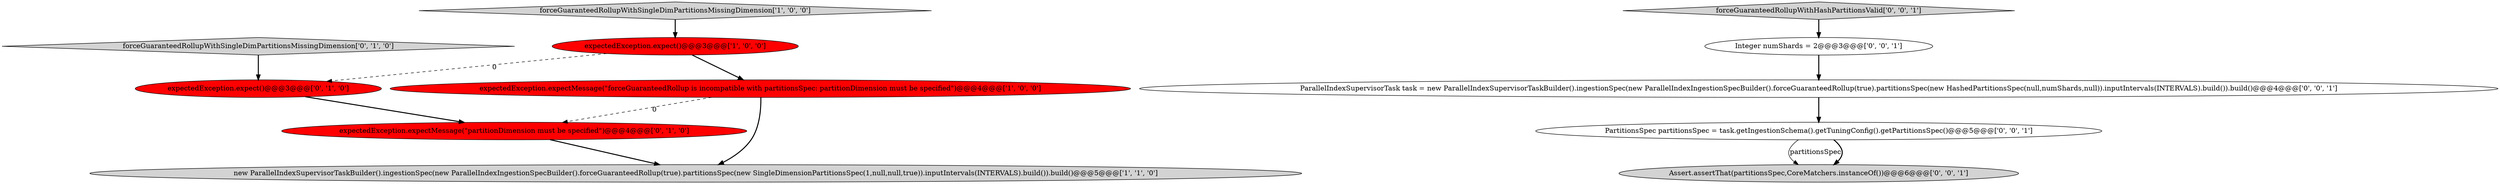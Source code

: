 digraph {
1 [style = filled, label = "new ParallelIndexSupervisorTaskBuilder().ingestionSpec(new ParallelIndexIngestionSpecBuilder().forceGuaranteedRollup(true).partitionsSpec(new SingleDimensionPartitionsSpec(1,null,null,true)).inputIntervals(INTERVALS).build()).build()@@@5@@@['1', '1', '0']", fillcolor = lightgray, shape = ellipse image = "AAA0AAABBB1BBB"];
10 [style = filled, label = "Assert.assertThat(partitionsSpec,CoreMatchers.instanceOf())@@@6@@@['0', '0', '1']", fillcolor = lightgray, shape = ellipse image = "AAA0AAABBB3BBB"];
9 [style = filled, label = "Integer numShards = 2@@@3@@@['0', '0', '1']", fillcolor = white, shape = ellipse image = "AAA0AAABBB3BBB"];
5 [style = filled, label = "expectedException.expectMessage(\"partitionDimension must be specified\")@@@4@@@['0', '1', '0']", fillcolor = red, shape = ellipse image = "AAA1AAABBB2BBB"];
11 [style = filled, label = "forceGuaranteedRollupWithHashPartitionsValid['0', '0', '1']", fillcolor = lightgray, shape = diamond image = "AAA0AAABBB3BBB"];
0 [style = filled, label = "forceGuaranteedRollupWithSingleDimPartitionsMissingDimension['1', '0', '0']", fillcolor = lightgray, shape = diamond image = "AAA0AAABBB1BBB"];
7 [style = filled, label = "ParallelIndexSupervisorTask task = new ParallelIndexSupervisorTaskBuilder().ingestionSpec(new ParallelIndexIngestionSpecBuilder().forceGuaranteedRollup(true).partitionsSpec(new HashedPartitionsSpec(null,numShards,null)).inputIntervals(INTERVALS).build()).build()@@@4@@@['0', '0', '1']", fillcolor = white, shape = ellipse image = "AAA0AAABBB3BBB"];
4 [style = filled, label = "expectedException.expect()@@@3@@@['0', '1', '0']", fillcolor = red, shape = ellipse image = "AAA1AAABBB2BBB"];
2 [style = filled, label = "expectedException.expect()@@@3@@@['1', '0', '0']", fillcolor = red, shape = ellipse image = "AAA1AAABBB1BBB"];
6 [style = filled, label = "forceGuaranteedRollupWithSingleDimPartitionsMissingDimension['0', '1', '0']", fillcolor = lightgray, shape = diamond image = "AAA0AAABBB2BBB"];
3 [style = filled, label = "expectedException.expectMessage(\"forceGuaranteedRollup is incompatible with partitionsSpec: partitionDimension must be specified\")@@@4@@@['1', '0', '0']", fillcolor = red, shape = ellipse image = "AAA1AAABBB1BBB"];
8 [style = filled, label = "PartitionsSpec partitionsSpec = task.getIngestionSchema().getTuningConfig().getPartitionsSpec()@@@5@@@['0', '0', '1']", fillcolor = white, shape = ellipse image = "AAA0AAABBB3BBB"];
8->10 [style = solid, label="partitionsSpec"];
3->5 [style = dashed, label="0"];
5->1 [style = bold, label=""];
6->4 [style = bold, label=""];
8->10 [style = bold, label=""];
2->4 [style = dashed, label="0"];
3->1 [style = bold, label=""];
9->7 [style = bold, label=""];
7->8 [style = bold, label=""];
11->9 [style = bold, label=""];
4->5 [style = bold, label=""];
2->3 [style = bold, label=""];
0->2 [style = bold, label=""];
}
